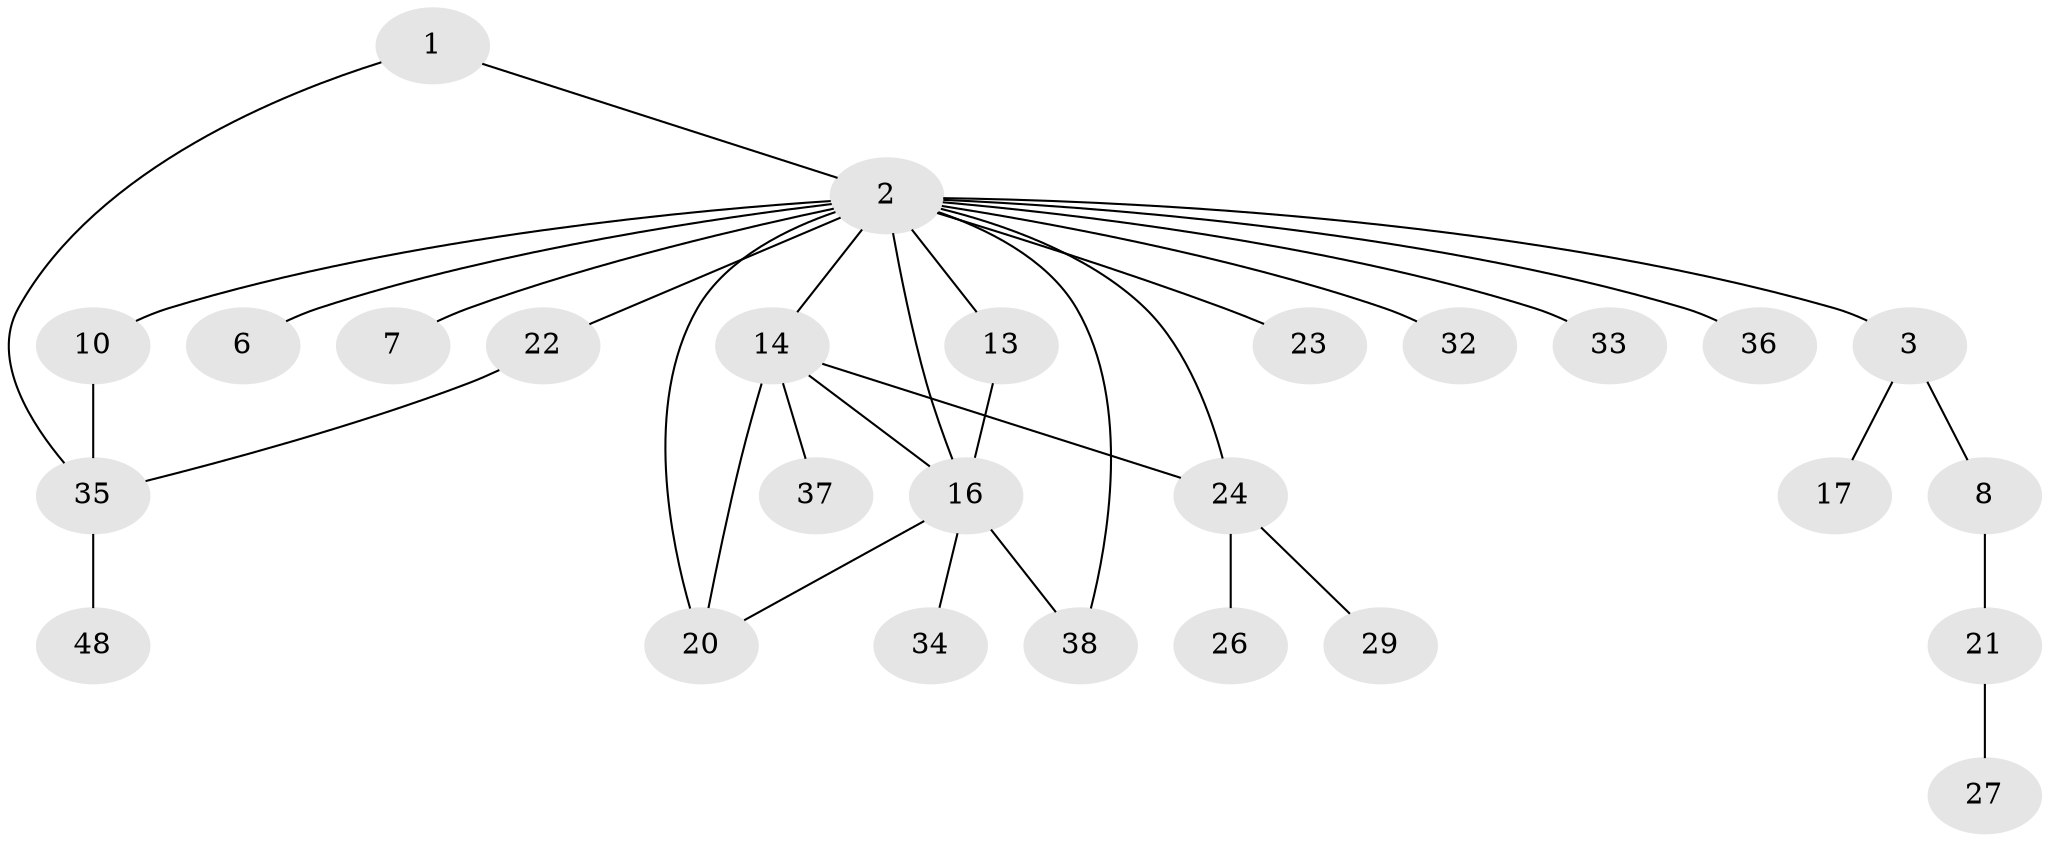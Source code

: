 // original degree distribution, {3: 0.16363636363636364, 18: 0.01818181818181818, 1: 0.4909090909090909, 2: 0.16363636363636364, 4: 0.09090909090909091, 5: 0.01818181818181818, 6: 0.01818181818181818, 8: 0.01818181818181818, 7: 0.01818181818181818}
// Generated by graph-tools (version 1.1) at 2025/14/03/09/25 04:14:39]
// undirected, 27 vertices, 34 edges
graph export_dot {
graph [start="1"]
  node [color=gray90,style=filled];
  1 [super="+50"];
  2 [super="+4+12+18+5"];
  3;
  6;
  7;
  8 [super="+9"];
  10 [super="+40+19"];
  13;
  14 [super="+15+55"];
  16 [super="+44+51+28"];
  17;
  20 [super="+39"];
  21;
  22;
  23;
  24 [super="+25"];
  26;
  27;
  29;
  32;
  33;
  34;
  35;
  36;
  37;
  38;
  48;
  1 -- 2;
  1 -- 35;
  2 -- 3;
  2 -- 6;
  2 -- 7;
  2 -- 10;
  2 -- 14 [weight=2];
  2 -- 22 [weight=2];
  2 -- 23;
  2 -- 32;
  2 -- 33;
  2 -- 36;
  2 -- 38;
  2 -- 24;
  2 -- 16 [weight=2];
  2 -- 20;
  2 -- 13;
  3 -- 8;
  3 -- 17;
  8 -- 21;
  10 -- 35;
  13 -- 16;
  14 -- 24 [weight=2];
  14 -- 37;
  14 -- 16 [weight=3];
  14 -- 20;
  16 -- 34;
  16 -- 38;
  16 -- 20;
  21 -- 27;
  22 -- 35;
  24 -- 29;
  24 -- 26;
  35 -- 48;
}
